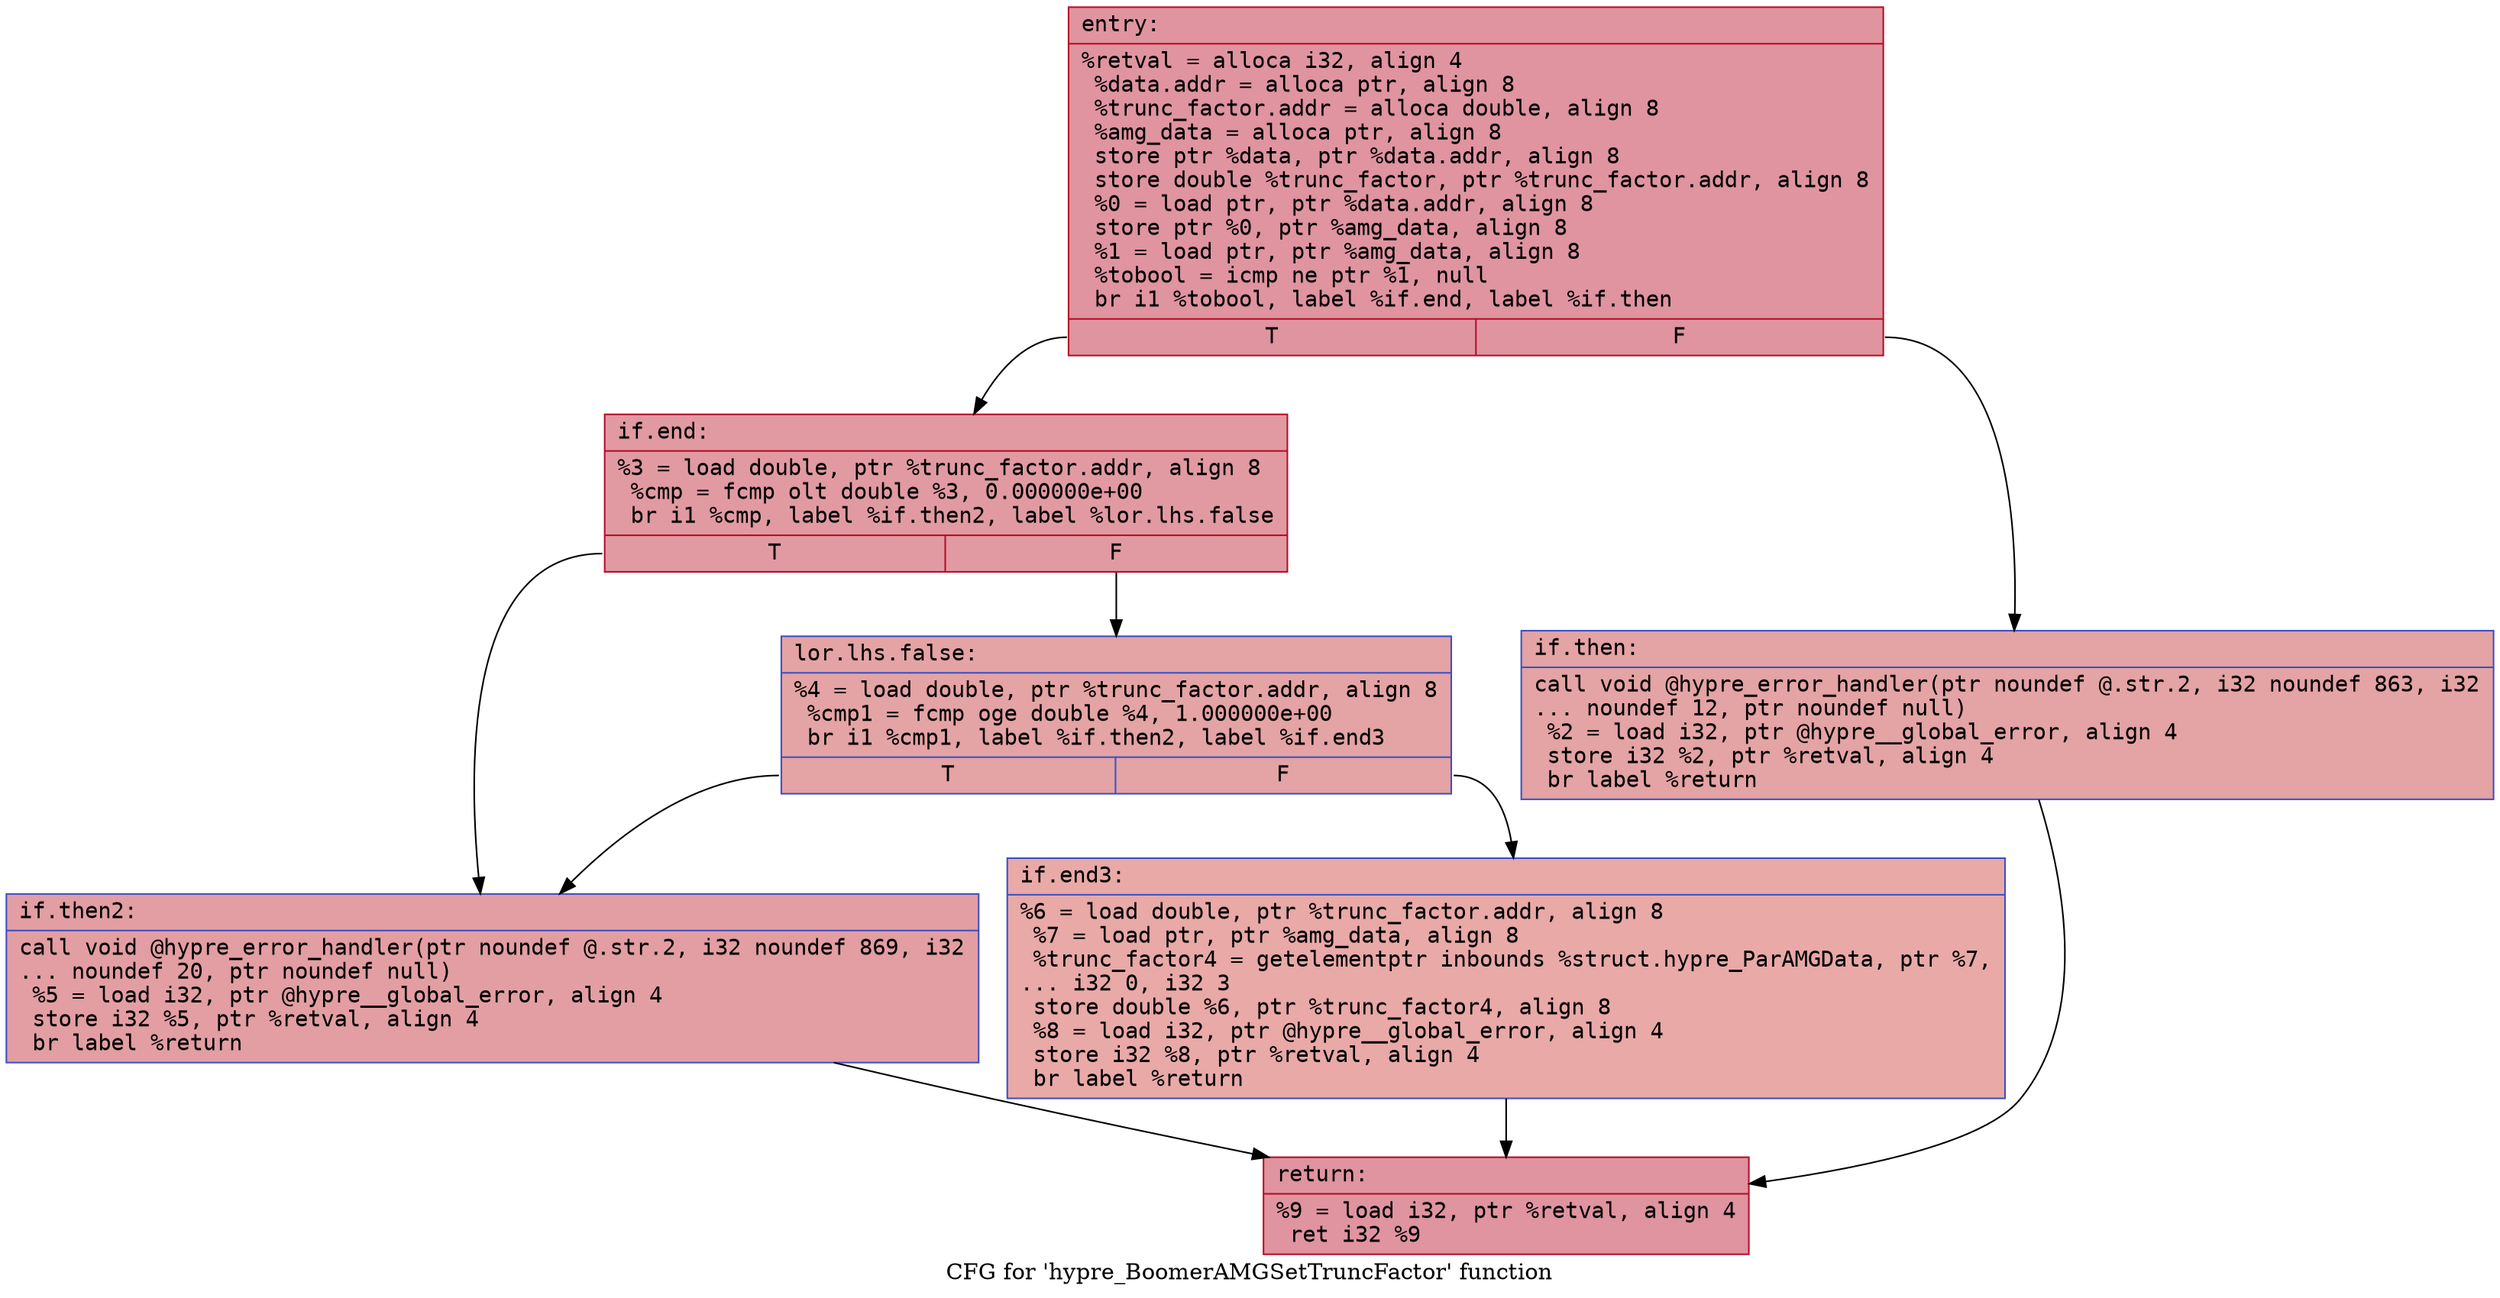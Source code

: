 digraph "CFG for 'hypre_BoomerAMGSetTruncFactor' function" {
	label="CFG for 'hypre_BoomerAMGSetTruncFactor' function";

	Node0x55fa809c3c20 [shape=record,color="#b70d28ff", style=filled, fillcolor="#b70d2870" fontname="Courier",label="{entry:\l|  %retval = alloca i32, align 4\l  %data.addr = alloca ptr, align 8\l  %trunc_factor.addr = alloca double, align 8\l  %amg_data = alloca ptr, align 8\l  store ptr %data, ptr %data.addr, align 8\l  store double %trunc_factor, ptr %trunc_factor.addr, align 8\l  %0 = load ptr, ptr %data.addr, align 8\l  store ptr %0, ptr %amg_data, align 8\l  %1 = load ptr, ptr %amg_data, align 8\l  %tobool = icmp ne ptr %1, null\l  br i1 %tobool, label %if.end, label %if.then\l|{<s0>T|<s1>F}}"];
	Node0x55fa809c3c20:s0 -> Node0x55fa809c4270[tooltip="entry -> if.end\nProbability 62.50%" ];
	Node0x55fa809c3c20:s1 -> Node0x55fa809c42e0[tooltip="entry -> if.then\nProbability 37.50%" ];
	Node0x55fa809c42e0 [shape=record,color="#3d50c3ff", style=filled, fillcolor="#c32e3170" fontname="Courier",label="{if.then:\l|  call void @hypre_error_handler(ptr noundef @.str.2, i32 noundef 863, i32\l... noundef 12, ptr noundef null)\l  %2 = load i32, ptr @hypre__global_error, align 4\l  store i32 %2, ptr %retval, align 4\l  br label %return\l}"];
	Node0x55fa809c42e0 -> Node0x55fa809c46b0[tooltip="if.then -> return\nProbability 100.00%" ];
	Node0x55fa809c4270 [shape=record,color="#b70d28ff", style=filled, fillcolor="#bb1b2c70" fontname="Courier",label="{if.end:\l|  %3 = load double, ptr %trunc_factor.addr, align 8\l  %cmp = fcmp olt double %3, 0.000000e+00\l  br i1 %cmp, label %if.then2, label %lor.lhs.false\l|{<s0>T|<s1>F}}"];
	Node0x55fa809c4270:s0 -> Node0x55fa809c4880[tooltip="if.end -> if.then2\nProbability 50.00%" ];
	Node0x55fa809c4270:s1 -> Node0x55fa809c4a70[tooltip="if.end -> lor.lhs.false\nProbability 50.00%" ];
	Node0x55fa809c4a70 [shape=record,color="#3d50c3ff", style=filled, fillcolor="#c32e3170" fontname="Courier",label="{lor.lhs.false:\l|  %4 = load double, ptr %trunc_factor.addr, align 8\l  %cmp1 = fcmp oge double %4, 1.000000e+00\l  br i1 %cmp1, label %if.then2, label %if.end3\l|{<s0>T|<s1>F}}"];
	Node0x55fa809c4a70:s0 -> Node0x55fa809c4880[tooltip="lor.lhs.false -> if.then2\nProbability 50.00%" ];
	Node0x55fa809c4a70:s1 -> Node0x55fa809c4d00[tooltip="lor.lhs.false -> if.end3\nProbability 50.00%" ];
	Node0x55fa809c4880 [shape=record,color="#3d50c3ff", style=filled, fillcolor="#be242e70" fontname="Courier",label="{if.then2:\l|  call void @hypre_error_handler(ptr noundef @.str.2, i32 noundef 869, i32\l... noundef 20, ptr noundef null)\l  %5 = load i32, ptr @hypre__global_error, align 4\l  store i32 %5, ptr %retval, align 4\l  br label %return\l}"];
	Node0x55fa809c4880 -> Node0x55fa809c46b0[tooltip="if.then2 -> return\nProbability 100.00%" ];
	Node0x55fa809c4d00 [shape=record,color="#3d50c3ff", style=filled, fillcolor="#ca3b3770" fontname="Courier",label="{if.end3:\l|  %6 = load double, ptr %trunc_factor.addr, align 8\l  %7 = load ptr, ptr %amg_data, align 8\l  %trunc_factor4 = getelementptr inbounds %struct.hypre_ParAMGData, ptr %7,\l... i32 0, i32 3\l  store double %6, ptr %trunc_factor4, align 8\l  %8 = load i32, ptr @hypre__global_error, align 4\l  store i32 %8, ptr %retval, align 4\l  br label %return\l}"];
	Node0x55fa809c4d00 -> Node0x55fa809c46b0[tooltip="if.end3 -> return\nProbability 100.00%" ];
	Node0x55fa809c46b0 [shape=record,color="#b70d28ff", style=filled, fillcolor="#b70d2870" fontname="Courier",label="{return:\l|  %9 = load i32, ptr %retval, align 4\l  ret i32 %9\l}"];
}
